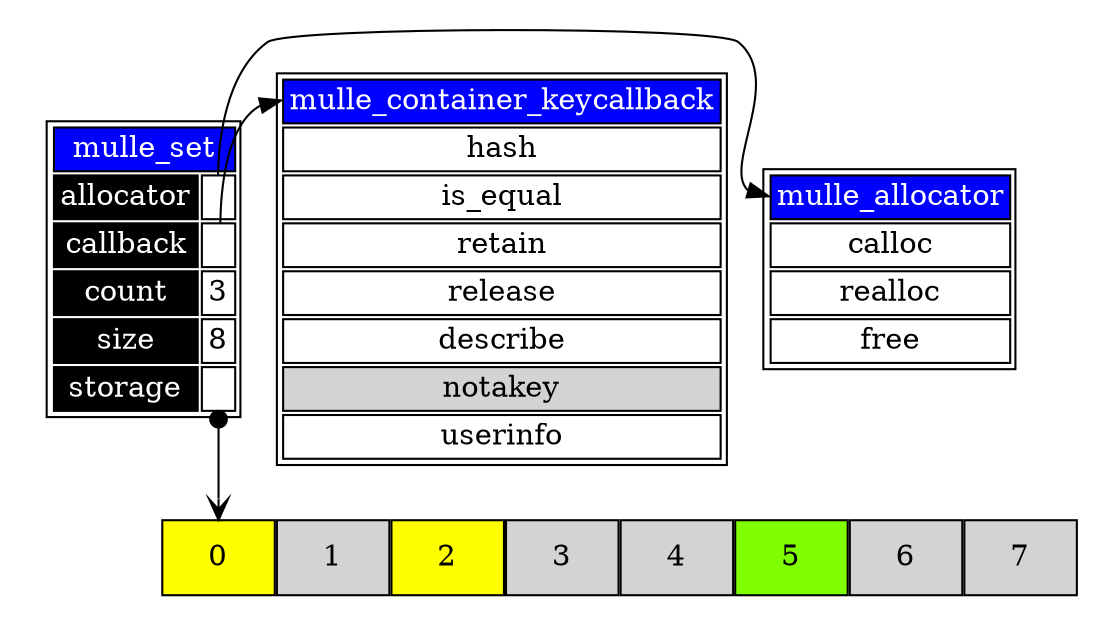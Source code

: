 digraph {

   graph [ pad="0.2", ranksep="0.7", nodesep="0.7"];

   subgraph allocator {
      rank = same;
      rankdir=LR;

      "mulle_set" [ label=<<TABLE BORDER="1">
         <TR BORDER="0"><TD BGCOLOR="blue" COLSPAN="2"><FONT COLOR="white">mulle_set</FONT></TD></TR>
         <TR BORDER="0"><TD BGCOLOR="black"><FONT COLOR="white">allocator</FONT></TD><TD PORT="allocator"></TD></TR>
         <TR BORDER="0"><TD BGCOLOR="black"><FONT COLOR="white">callback</FONT></TD><TD PORT="callback"></TD></TR>
         <TR BORDER="0"><TD BGCOLOR="black"><FONT COLOR="white">count</FONT></TD><TD>3</TD></TR>
         <TR BORDER="0"><TD BGCOLOR="black"><FONT COLOR="white">size</FONT></TD><TD>8</TD></TR>
         <TR BORDER="0"><TD BGCOLOR="black"><FONT COLOR="white">storage</FONT></TD><TD PORT="pointers"></TD></TR>
         </TABLE>>, shape="none" ];


      "mulle_container_callback" [ label=<<TABLE BORDER="1">
         <TR BORDER="0"><TD PORT="name" BGCOLOR="blue"><FONT COLOR="white">mulle_container_keycallback</FONT></TD></TR>
         <TR BORDER="0"><TD>hash</TD></TR>
         <TR BORDER="0"><TD>is_equal</TD></TR>
         <TR BORDER="0"><TD>retain</TD></TR>
         <TR BORDER="0"><TD>release</TD></TR>
         <TR BORDER="0"><TD>describe</TD></TR>
         <TR BORDER="0"><TD BGCOLOR="lightgray">notakey</TD></TR>
         <TR BORDER="0"><TD>userinfo</TD></TR>
         </TABLE>>, shape="none" ];

      "mulle_allocator" [ label=<<TABLE BORDER="1">
         <TR BORDER="0"><TD PORT="name" BGCOLOR="blue"><FONT COLOR="white">mulle_allocator</FONT></TD></TR>
         <TR BORDER="0"><TD>calloc</TD></TR>
         <TR BORDER="0"><TD>realloc</TD></TR>
         <TR BORDER="0"><TD>free</TD></TR>
         </TABLE>>, shape="none" ];

      "mulle_set" -> "mulle_container_callback"  -> "mulle_allocator"  [ style="invis" ]
   }

   graph [ pad="0.2", ranksep="0.3", nodesep="0.0"];

   subgraph array {
      node [shape=record, style="filled", fontcolor=black, fontsize=14, fixedsize=true];
      rank = same;
      rankdir=LR;

      k_a [ label="0", fillcolor="yellow"];
      k_b [ label="1", fillcolor="lightgray"];
      k_c [ label="2", fillcolor="yellow"];
      k_d [ label="3", fillcolor="lightgray"];
      k_e [ label="4", fillcolor="lightgray"];
      k_f [ label="5", fillcolor="chartreuse"];
      k_g [ label="6", fillcolor="lightgray"];
      k_h [ label="7", fillcolor="lightgray"];
   }


   // center doesn't work :(
   "mulle_set":"pointers":"c"  -> "k_a"               [ arrowtail="dot", arrowhead="vee", dir="both" ]
   "mulle_set":"allocator":"c" -> "mulle_allocator":"name":"w"
   "mulle_set":"callback":"c"  -> "mulle_container_callback":"name":"w"
}
